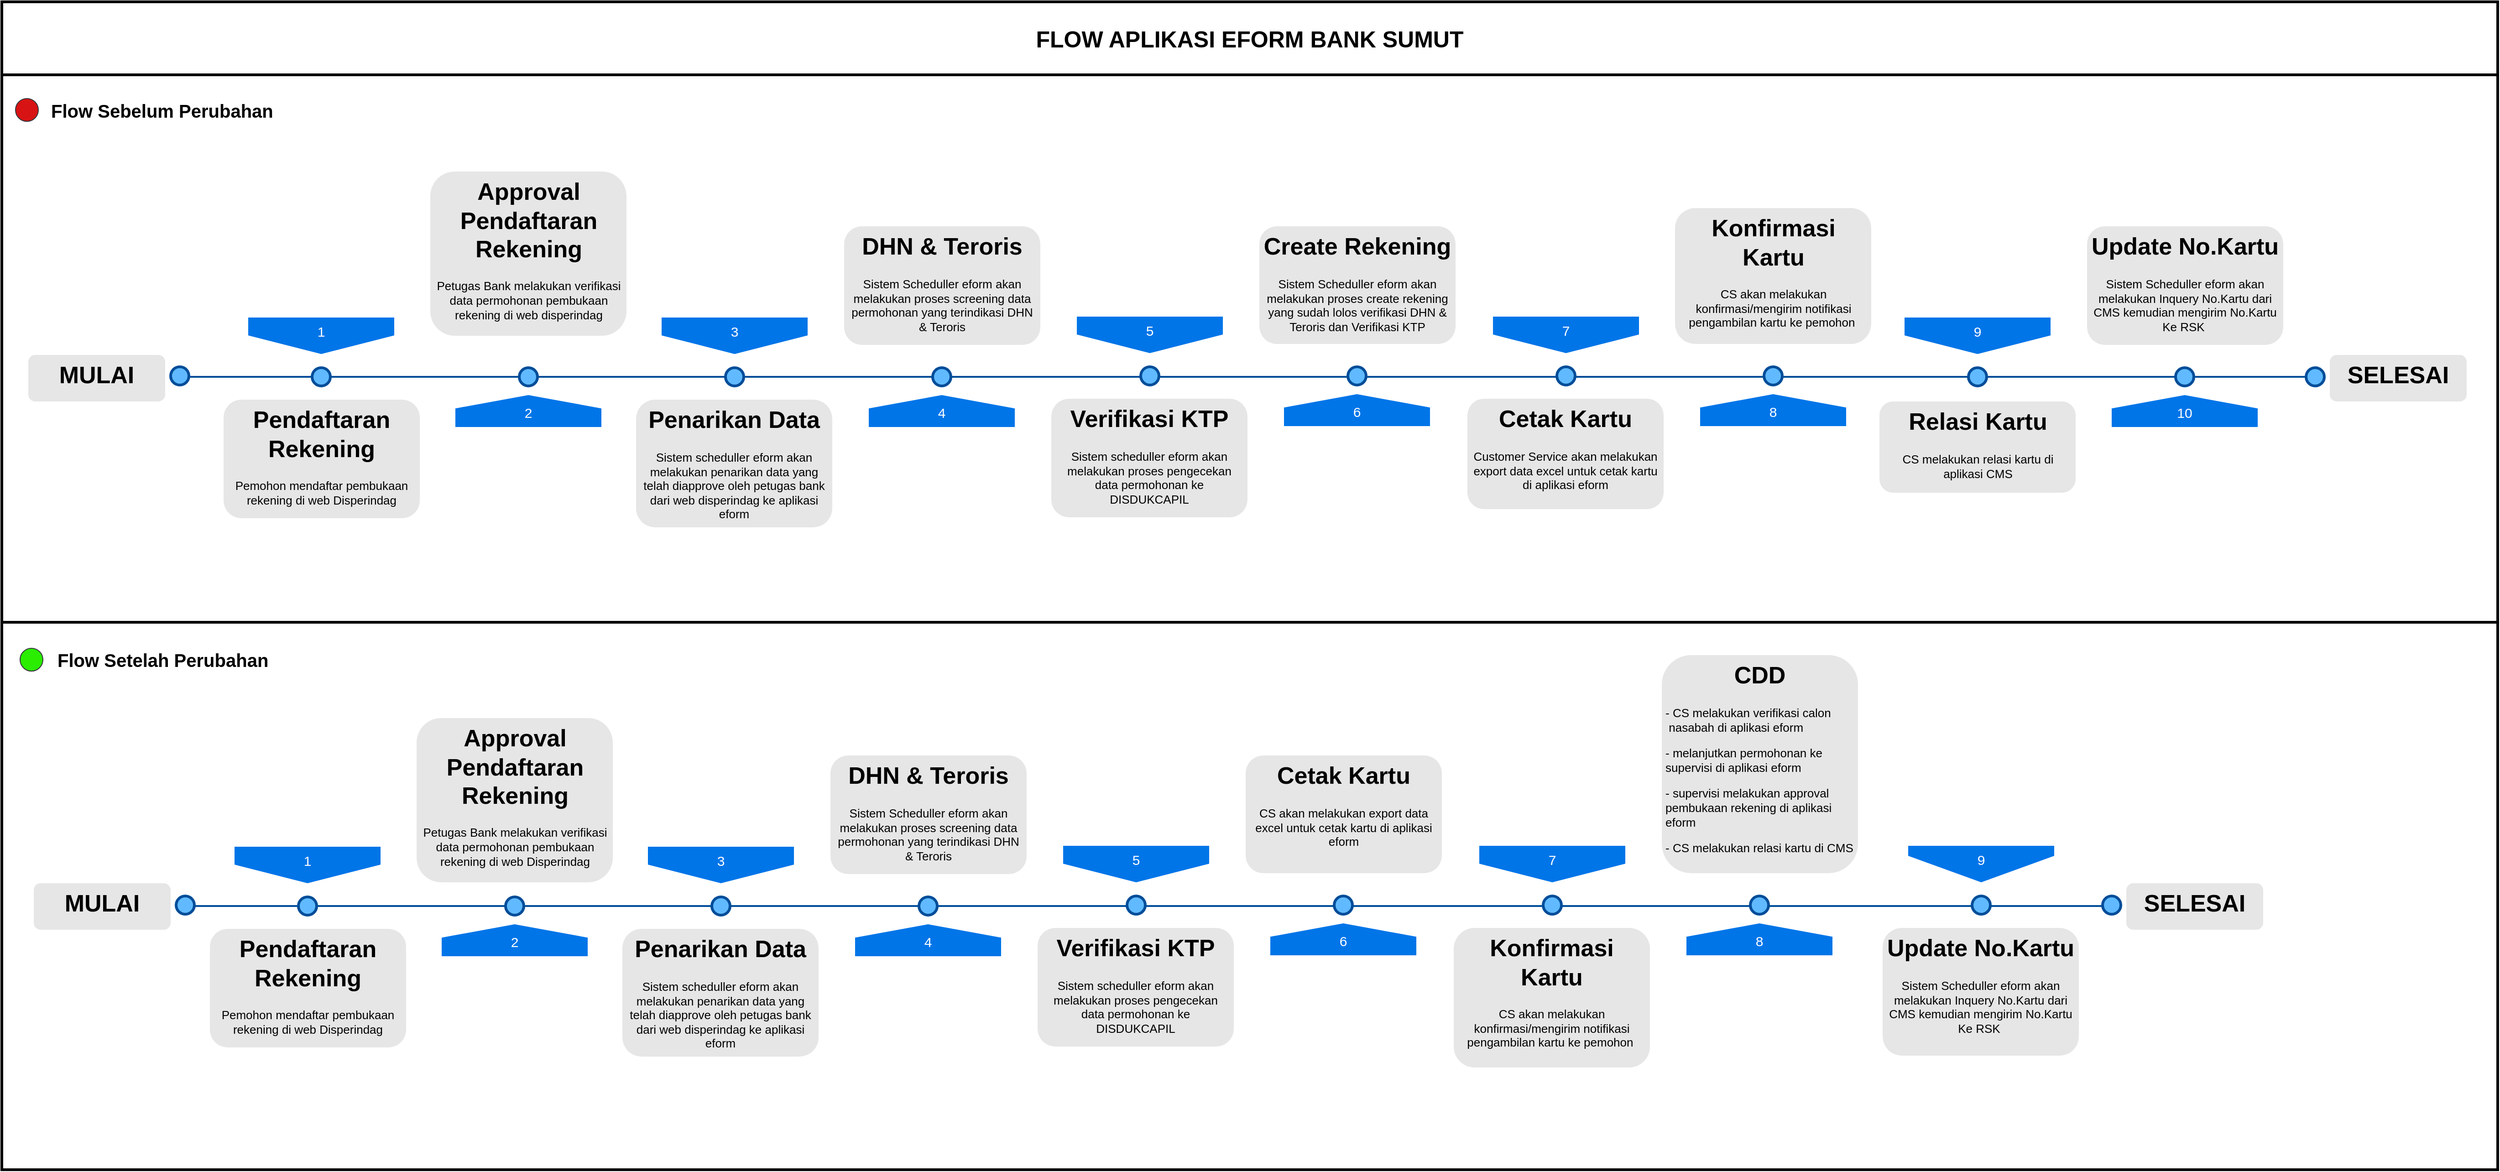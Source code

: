 <mxfile version="24.5.3" type="github">
  <diagram name="Page-1" id="82e54ff1-d628-8f03-85c4-9753963a91cd">
    <mxGraphModel dx="5500" dy="2390" grid="1" gridSize="10" guides="1" tooltips="1" connect="1" arrows="1" fold="1" page="1" pageScale="1" pageWidth="1100" pageHeight="850" background="none" math="0" shadow="0">
      <root>
        <mxCell id="0" />
        <mxCell id="1" parent="0" />
        <mxCell id="F7tV-mpWZa9fraZC_7Pp-73" value="" style="shape=table;startSize=0;container=1;collapsible=0;childLayout=tableLayout;movable=1;resizable=1;rotatable=1;deletable=1;editable=1;locked=0;connectable=1;gradientColor=none;swimlaneFillColor=none;strokeWidth=3;" parent="1" vertex="1">
          <mxGeometry x="-15" y="4" width="2735" height="1280" as="geometry" />
        </mxCell>
        <mxCell id="F7tV-mpWZa9fraZC_7Pp-74" value="" style="shape=tableRow;horizontal=0;startSize=0;swimlaneHead=0;swimlaneBody=0;strokeColor=inherit;top=0;left=0;bottom=0;right=0;collapsible=0;dropTarget=0;fillColor=none;points=[[0,0.5],[1,0.5]];portConstraint=eastwest;" parent="F7tV-mpWZa9fraZC_7Pp-73" vertex="1">
          <mxGeometry width="2735" height="80" as="geometry" />
        </mxCell>
        <mxCell id="F7tV-mpWZa9fraZC_7Pp-75" value="&lt;b&gt;&lt;font style=&quot;font-size: 25px;&quot;&gt;FLOW APLIKASI EFORM BANK SUMUT&lt;/font&gt;&lt;/b&gt;" style="shape=partialRectangle;html=1;whiteSpace=wrap;connectable=0;strokeColor=inherit;overflow=hidden;fillColor=none;top=0;left=0;bottom=0;right=0;pointerEvents=1;" parent="F7tV-mpWZa9fraZC_7Pp-74" vertex="1">
          <mxGeometry width="2735" height="80" as="geometry">
            <mxRectangle width="2735" height="80" as="alternateBounds" />
          </mxGeometry>
        </mxCell>
        <mxCell id="F7tV-mpWZa9fraZC_7Pp-76" value="" style="shape=tableRow;horizontal=0;startSize=0;swimlaneHead=0;swimlaneBody=0;strokeColor=inherit;top=0;left=0;bottom=0;right=0;collapsible=0;dropTarget=0;fillColor=none;points=[[0,0.5],[1,0.5]];portConstraint=eastwest;" parent="F7tV-mpWZa9fraZC_7Pp-73" vertex="1">
          <mxGeometry y="80" width="2735" height="600" as="geometry" />
        </mxCell>
        <mxCell id="F7tV-mpWZa9fraZC_7Pp-77" value="" style="shape=partialRectangle;html=1;whiteSpace=wrap;connectable=0;strokeColor=inherit;overflow=hidden;fillColor=none;top=0;left=0;bottom=0;right=0;pointerEvents=1;" parent="F7tV-mpWZa9fraZC_7Pp-76" vertex="1">
          <mxGeometry width="2735" height="600" as="geometry">
            <mxRectangle width="2735" height="600" as="alternateBounds" />
          </mxGeometry>
        </mxCell>
        <mxCell id="F7tV-mpWZa9fraZC_7Pp-80" value="" style="shape=tableRow;horizontal=0;startSize=0;swimlaneHead=0;swimlaneBody=0;strokeColor=inherit;top=0;left=0;bottom=0;right=0;collapsible=0;dropTarget=0;fillColor=none;points=[[0,0.5],[1,0.5]];portConstraint=eastwest;" parent="F7tV-mpWZa9fraZC_7Pp-73" vertex="1">
          <mxGeometry y="680" width="2735" height="600" as="geometry" />
        </mxCell>
        <mxCell id="F7tV-mpWZa9fraZC_7Pp-81" value="" style="shape=partialRectangle;html=1;whiteSpace=wrap;connectable=0;strokeColor=inherit;overflow=hidden;fillColor=none;top=0;left=0;bottom=0;right=0;pointerEvents=1;movable=0;resizable=0;rotatable=0;deletable=0;editable=0;locked=1;" parent="F7tV-mpWZa9fraZC_7Pp-80" vertex="1">
          <mxGeometry width="2735" height="600" as="geometry">
            <mxRectangle width="2735" height="600" as="alternateBounds" />
          </mxGeometry>
        </mxCell>
        <mxCell id="4ec97bd9e5d20128-1" value="" style="line;strokeWidth=2;html=1;fillColor=none;fontSize=28;fontColor=#004D99;strokeColor=#004D99;" parent="1" vertex="1">
          <mxGeometry x="175" y="410" width="2350" height="10" as="geometry" />
        </mxCell>
        <mxCell id="4ec97bd9e5d20128-5" value="1" style="shape=offPageConnector;whiteSpace=wrap;html=1;fillColor=#0075E8;fontSize=15;fontColor=#FFFFFF;size=0.509;verticalAlign=top;strokeColor=none;" parent="1" vertex="1">
          <mxGeometry x="255" y="350" width="160" height="40" as="geometry" />
        </mxCell>
        <mxCell id="4ec97bd9e5d20128-6" value="&lt;span&gt;3&lt;/span&gt;" style="shape=offPageConnector;whiteSpace=wrap;html=1;fillColor=#0075E8;fontSize=15;fontColor=#FFFFFF;size=0.509;verticalAlign=top;strokeColor=none;" parent="1" vertex="1">
          <mxGeometry x="708" y="350" width="160" height="40" as="geometry" />
        </mxCell>
        <mxCell id="4ec97bd9e5d20128-7" value="2" style="shape=offPageConnector;whiteSpace=wrap;html=1;fillColor=#0075E8;fontSize=15;fontColor=#FFFFFF;size=0.418;flipV=1;verticalAlign=bottom;strokeColor=none;spacingBottom=4;" parent="1" vertex="1">
          <mxGeometry x="482" y="435" width="160" height="35" as="geometry" />
        </mxCell>
        <mxCell id="4ec97bd9e5d20128-8" value="&lt;span&gt;4&lt;/span&gt;" style="shape=offPageConnector;whiteSpace=wrap;html=1;fillColor=#0075E8;fontSize=15;fontColor=#FFFFFF;size=0.418;flipV=1;verticalAlign=bottom;strokeColor=none;spacingBottom=4;" parent="1" vertex="1">
          <mxGeometry x="935" y="435" width="160" height="35" as="geometry" />
        </mxCell>
        <mxCell id="4ec97bd9e5d20128-9" value="" style="ellipse;whiteSpace=wrap;html=1;fillColor=#61BAFF;fontSize=28;fontColor=#004D99;strokeWidth=3;strokeColor=#004D99;" parent="1" vertex="1">
          <mxGeometry x="325" y="405" width="20" height="20" as="geometry" />
        </mxCell>
        <mxCell id="4ec97bd9e5d20128-10" value="" style="ellipse;whiteSpace=wrap;html=1;fillColor=#61BAFF;fontSize=28;fontColor=#004D99;strokeWidth=3;strokeColor=#004D99;" parent="1" vertex="1">
          <mxGeometry x="552" y="405" width="20" height="20" as="geometry" />
        </mxCell>
        <mxCell id="4ec97bd9e5d20128-11" value="" style="ellipse;whiteSpace=wrap;html=1;fillColor=#61BAFF;fontSize=28;fontColor=#004D99;strokeWidth=3;strokeColor=#004D99;" parent="1" vertex="1">
          <mxGeometry x="778" y="405" width="20" height="20" as="geometry" />
        </mxCell>
        <mxCell id="4ec97bd9e5d20128-13" value="" style="ellipse;whiteSpace=wrap;html=1;fillColor=#61BAFF;fontSize=28;fontColor=#004D99;strokeWidth=3;strokeColor=#004D99;" parent="1" vertex="1">
          <mxGeometry x="1005" y="405" width="20" height="20" as="geometry" />
        </mxCell>
        <mxCell id="4ec97bd9e5d20128-14" value="&lt;h1&gt;Pendaftaran Rekening&lt;/h1&gt;&lt;p&gt;Pemohon mendaftar pembukaan rekening di web Disperindag&lt;/p&gt;" style="text;html=1;spacing=5;spacingTop=-20;whiteSpace=wrap;overflow=hidden;strokeColor=none;strokeWidth=3;fillColor=#E6E6E6;fontSize=13;fontColor=#000000;align=center;rounded=1;" parent="1" vertex="1">
          <mxGeometry x="228" y="440" width="215" height="130" as="geometry" />
        </mxCell>
        <mxCell id="4ec97bd9e5d20128-16" value="&lt;h1&gt;Approval Pendaftaran Rekening&lt;/h1&gt;&lt;p&gt;Petugas Bank melakukan verifikasi data permohonan pembukaan rekening di web disperindag&lt;/p&gt;" style="text;html=1;spacing=5;spacingTop=-20;whiteSpace=wrap;overflow=hidden;strokeColor=none;strokeWidth=3;fillColor=#E6E6E6;fontSize=13;fontColor=#000000;align=center;rounded=1;" parent="1" vertex="1">
          <mxGeometry x="454.5" y="190" width="215" height="180" as="geometry" />
        </mxCell>
        <mxCell id="4ec97bd9e5d20128-17" value="&lt;h1&gt;&amp;nbsp;Penarikan Data&amp;nbsp;&lt;/h1&gt;&lt;p&gt;Sistem scheduller eform akan melakukan penarikan data yang telah diapprove oleh petugas bank dari web disperindag ke aplikasi eform&lt;/p&gt;" style="text;html=1;spacing=5;spacingTop=-20;whiteSpace=wrap;overflow=hidden;strokeColor=none;strokeWidth=3;fillColor=#E6E6E6;fontSize=13;fontColor=#000000;align=center;rounded=1;" parent="1" vertex="1">
          <mxGeometry x="680" y="440" width="215" height="140" as="geometry" />
        </mxCell>
        <mxCell id="4ec97bd9e5d20128-18" value="&lt;h1&gt;DHN &amp;amp; Teroris&lt;/h1&gt;&lt;p&gt;Sistem Scheduller eform akan melakukan proses&amp;nbsp;screening data permohonan yang terindikasi DHN &amp;amp; Teroris&lt;/p&gt;" style="text;html=1;spacing=5;spacingTop=-20;whiteSpace=wrap;overflow=hidden;strokeColor=none;strokeWidth=3;fillColor=#E6E6E6;fontSize=13;fontColor=#000000;align=center;rounded=1;" parent="1" vertex="1">
          <mxGeometry x="908" y="250" width="215" height="130" as="geometry" />
        </mxCell>
        <mxCell id="F7tV-mpWZa9fraZC_7Pp-2" value="&lt;span&gt;5&lt;/span&gt;" style="shape=offPageConnector;whiteSpace=wrap;html=1;fillColor=#0075E8;fontSize=15;fontColor=#FFFFFF;size=0.509;verticalAlign=top;strokeColor=none;" parent="1" vertex="1">
          <mxGeometry x="1163" y="349" width="160" height="40" as="geometry" />
        </mxCell>
        <mxCell id="F7tV-mpWZa9fraZC_7Pp-3" value="&lt;span&gt;6&lt;/span&gt;" style="shape=offPageConnector;whiteSpace=wrap;html=1;fillColor=#0075E8;fontSize=15;fontColor=#FFFFFF;size=0.418;flipV=1;verticalAlign=bottom;strokeColor=none;spacingBottom=4;" parent="1" vertex="1">
          <mxGeometry x="1390" y="434" width="160" height="35" as="geometry" />
        </mxCell>
        <mxCell id="F7tV-mpWZa9fraZC_7Pp-4" value="" style="ellipse;whiteSpace=wrap;html=1;fillColor=#61BAFF;fontSize=28;fontColor=#004D99;strokeWidth=3;strokeColor=#004D99;" parent="1" vertex="1">
          <mxGeometry x="1233" y="404" width="20" height="20" as="geometry" />
        </mxCell>
        <mxCell id="F7tV-mpWZa9fraZC_7Pp-5" value="" style="ellipse;whiteSpace=wrap;html=1;fillColor=#61BAFF;fontSize=28;fontColor=#004D99;strokeWidth=3;strokeColor=#004D99;" parent="1" vertex="1">
          <mxGeometry x="1460" y="404" width="20" height="20" as="geometry" />
        </mxCell>
        <mxCell id="F7tV-mpWZa9fraZC_7Pp-6" value="&lt;h1&gt;&amp;nbsp;Verifikasi KTP&amp;nbsp;&lt;/h1&gt;&lt;p&gt;Sistem scheduller eform akan melakukan proses pengecekan data permohonan ke DISDUKCAPIL&lt;/p&gt;" style="text;html=1;spacing=5;spacingTop=-20;whiteSpace=wrap;overflow=hidden;strokeColor=none;strokeWidth=3;fillColor=#E6E6E6;fontSize=13;fontColor=#000000;align=center;rounded=1;" parent="1" vertex="1">
          <mxGeometry x="1135" y="439" width="215" height="130" as="geometry" />
        </mxCell>
        <mxCell id="F7tV-mpWZa9fraZC_7Pp-7" value="&lt;h1&gt;Create Rekening&lt;/h1&gt;&lt;p&gt;Sistem Scheduller eform akan melakukan proses create rekening yang sudah lolos verifikasi DHN &amp;amp; Teroris dan Verifikasi KTP&lt;/p&gt;" style="text;html=1;spacing=5;spacingTop=-20;whiteSpace=wrap;overflow=hidden;strokeColor=none;strokeWidth=3;fillColor=#E6E6E6;fontSize=13;fontColor=#000000;align=center;rounded=1;" parent="1" vertex="1">
          <mxGeometry x="1363" y="250" width="215" height="129" as="geometry" />
        </mxCell>
        <mxCell id="F7tV-mpWZa9fraZC_7Pp-8" value="&lt;span&gt;7&lt;/span&gt;" style="shape=offPageConnector;whiteSpace=wrap;html=1;fillColor=#0075E8;fontSize=15;fontColor=#FFFFFF;size=0.509;verticalAlign=top;strokeColor=none;" parent="1" vertex="1">
          <mxGeometry x="1619" y="349" width="160" height="40" as="geometry" />
        </mxCell>
        <mxCell id="F7tV-mpWZa9fraZC_7Pp-9" value="&lt;span&gt;8&lt;/span&gt;" style="shape=offPageConnector;whiteSpace=wrap;html=1;fillColor=#0075E8;fontSize=15;fontColor=#FFFFFF;size=0.418;flipV=1;verticalAlign=bottom;strokeColor=none;spacingBottom=4;" parent="1" vertex="1">
          <mxGeometry x="1846" y="434" width="160" height="35" as="geometry" />
        </mxCell>
        <mxCell id="F7tV-mpWZa9fraZC_7Pp-10" value="" style="ellipse;whiteSpace=wrap;html=1;fillColor=#61BAFF;fontSize=28;fontColor=#004D99;strokeWidth=3;strokeColor=#004D99;" parent="1" vertex="1">
          <mxGeometry x="1689" y="404" width="20" height="20" as="geometry" />
        </mxCell>
        <mxCell id="F7tV-mpWZa9fraZC_7Pp-11" value="" style="ellipse;whiteSpace=wrap;html=1;fillColor=#61BAFF;fontSize=28;fontColor=#004D99;strokeWidth=3;strokeColor=#004D99;" parent="1" vertex="1">
          <mxGeometry x="1916" y="404" width="20" height="20" as="geometry" />
        </mxCell>
        <mxCell id="F7tV-mpWZa9fraZC_7Pp-12" value="&lt;h1&gt;&amp;nbsp;Cetak Kartu&amp;nbsp;&lt;/h1&gt;&lt;p&gt;Customer Service akan melakukan export data excel untuk cetak kartu di aplikasi eform&lt;/p&gt;" style="text;html=1;spacing=5;spacingTop=-20;whiteSpace=wrap;overflow=hidden;strokeColor=none;strokeWidth=3;fillColor=#E6E6E6;fontSize=13;fontColor=#000000;align=center;rounded=1;" parent="1" vertex="1">
          <mxGeometry x="1591" y="439" width="215" height="121" as="geometry" />
        </mxCell>
        <mxCell id="F7tV-mpWZa9fraZC_7Pp-13" value="&lt;h1&gt;Konfirmasi Kartu&lt;/h1&gt;&lt;p&gt;CS akan melakukan konfirmasi/mengirim notifikasi pengambilan kartu ke pemohon&amp;nbsp;&lt;/p&gt;" style="text;html=1;spacing=5;spacingTop=-20;whiteSpace=wrap;overflow=hidden;strokeColor=none;strokeWidth=3;fillColor=#E6E6E6;fontSize=13;fontColor=#000000;align=center;rounded=1;" parent="1" vertex="1">
          <mxGeometry x="1818.5" y="230" width="215" height="149" as="geometry" />
        </mxCell>
        <mxCell id="F7tV-mpWZa9fraZC_7Pp-14" value="&lt;span&gt;9&lt;/span&gt;" style="shape=offPageConnector;whiteSpace=wrap;html=1;fillColor=#0075E8;fontSize=15;fontColor=#FFFFFF;size=0.509;verticalAlign=top;strokeColor=none;" parent="1" vertex="1">
          <mxGeometry x="2070" y="350" width="160" height="40" as="geometry" />
        </mxCell>
        <mxCell id="F7tV-mpWZa9fraZC_7Pp-15" value="&lt;span&gt;10&lt;/span&gt;" style="shape=offPageConnector;whiteSpace=wrap;html=1;fillColor=#0075E8;fontSize=15;fontColor=#FFFFFF;size=0.418;flipV=1;verticalAlign=bottom;strokeColor=none;spacingBottom=4;" parent="1" vertex="1">
          <mxGeometry x="2297" y="435" width="160" height="35" as="geometry" />
        </mxCell>
        <mxCell id="F7tV-mpWZa9fraZC_7Pp-16" value="" style="ellipse;whiteSpace=wrap;html=1;fillColor=#61BAFF;fontSize=28;fontColor=#004D99;strokeWidth=3;strokeColor=#004D99;" parent="1" vertex="1">
          <mxGeometry x="2140" y="405" width="20" height="20" as="geometry" />
        </mxCell>
        <mxCell id="F7tV-mpWZa9fraZC_7Pp-17" value="" style="ellipse;whiteSpace=wrap;html=1;fillColor=#61BAFF;fontSize=28;fontColor=#004D99;strokeWidth=3;strokeColor=#004D99;" parent="1" vertex="1">
          <mxGeometry x="2367" y="405" width="20" height="20" as="geometry" />
        </mxCell>
        <mxCell id="F7tV-mpWZa9fraZC_7Pp-18" value="&lt;h1&gt;&amp;nbsp;Relasi Kartu&amp;nbsp;&lt;/h1&gt;&lt;p&gt;CS melakukan relasi kartu di aplikasi CMS&lt;/p&gt;" style="text;html=1;spacing=5;spacingTop=-20;whiteSpace=wrap;overflow=hidden;strokeColor=none;strokeWidth=3;fillColor=#E6E6E6;fontSize=13;fontColor=#000000;align=center;rounded=1;" parent="1" vertex="1">
          <mxGeometry x="2042.5" y="442" width="215" height="100" as="geometry" />
        </mxCell>
        <mxCell id="F7tV-mpWZa9fraZC_7Pp-19" value="&lt;h1&gt;Update No.Kartu&lt;/h1&gt;&lt;p&gt;Sistem Scheduller eform akan melakukan Inquery No.Kartu dari CMS kemudian mengirim No.Kartu Ke RSK&amp;nbsp;&lt;/p&gt;" style="text;html=1;spacing=5;spacingTop=-20;whiteSpace=wrap;overflow=hidden;strokeColor=none;strokeWidth=3;fillColor=#E6E6E6;fontSize=13;fontColor=#000000;align=center;rounded=1;" parent="1" vertex="1">
          <mxGeometry x="2270" y="250" width="215" height="130" as="geometry" />
        </mxCell>
        <mxCell id="F7tV-mpWZa9fraZC_7Pp-20" value="&lt;h1&gt;SELESAI&lt;/h1&gt;" style="text;html=1;spacing=5;spacingTop=-20;whiteSpace=wrap;overflow=hidden;strokeColor=none;strokeWidth=3;fillColor=#E6E6E6;fontSize=13;fontColor=#000000;align=center;rounded=1;" parent="1" vertex="1">
          <mxGeometry x="2536" y="391" width="150" height="51" as="geometry" />
        </mxCell>
        <mxCell id="F7tV-mpWZa9fraZC_7Pp-21" value="" style="ellipse;whiteSpace=wrap;html=1;fillColor=#61BAFF;fontSize=28;fontColor=#004D99;strokeWidth=3;strokeColor=#004D99;" parent="1" vertex="1">
          <mxGeometry x="2510" y="405" width="20" height="20" as="geometry" />
        </mxCell>
        <mxCell id="F7tV-mpWZa9fraZC_7Pp-22" value="" style="ellipse;whiteSpace=wrap;html=1;fillColor=#61BAFF;fontSize=28;fontColor=#004D99;strokeWidth=3;strokeColor=#004D99;" parent="1" vertex="1">
          <mxGeometry x="170" y="404" width="20" height="20" as="geometry" />
        </mxCell>
        <mxCell id="F7tV-mpWZa9fraZC_7Pp-23" value="" style="line;strokeWidth=2;html=1;fillColor=none;fontSize=28;fontColor=#004D99;strokeColor=#004D99;" parent="1" vertex="1">
          <mxGeometry x="181" y="990" width="2110" height="10" as="geometry" />
        </mxCell>
        <mxCell id="F7tV-mpWZa9fraZC_7Pp-24" value="1" style="shape=offPageConnector;whiteSpace=wrap;html=1;fillColor=#0075E8;fontSize=15;fontColor=#FFFFFF;size=0.509;verticalAlign=top;strokeColor=none;" parent="1" vertex="1">
          <mxGeometry x="240" y="930" width="160" height="40" as="geometry" />
        </mxCell>
        <mxCell id="F7tV-mpWZa9fraZC_7Pp-25" value="&lt;span&gt;3&lt;/span&gt;" style="shape=offPageConnector;whiteSpace=wrap;html=1;fillColor=#0075E8;fontSize=15;fontColor=#FFFFFF;size=0.509;verticalAlign=top;strokeColor=none;" parent="1" vertex="1">
          <mxGeometry x="693" y="930" width="160" height="40" as="geometry" />
        </mxCell>
        <mxCell id="F7tV-mpWZa9fraZC_7Pp-26" value="&lt;span&gt;2&lt;/span&gt;" style="shape=offPageConnector;whiteSpace=wrap;html=1;fillColor=#0075E8;fontSize=15;fontColor=#FFFFFF;size=0.418;flipV=1;verticalAlign=bottom;strokeColor=none;spacingBottom=4;" parent="1" vertex="1">
          <mxGeometry x="467" y="1015" width="160" height="35" as="geometry" />
        </mxCell>
        <mxCell id="F7tV-mpWZa9fraZC_7Pp-27" value="&lt;span&gt;4&lt;/span&gt;" style="shape=offPageConnector;whiteSpace=wrap;html=1;fillColor=#0075E8;fontSize=15;fontColor=#FFFFFF;size=0.418;flipV=1;verticalAlign=bottom;strokeColor=none;spacingBottom=4;" parent="1" vertex="1">
          <mxGeometry x="920" y="1015" width="160" height="35" as="geometry" />
        </mxCell>
        <mxCell id="F7tV-mpWZa9fraZC_7Pp-28" value="" style="ellipse;whiteSpace=wrap;html=1;fillColor=#61BAFF;fontSize=28;fontColor=#004D99;strokeWidth=3;strokeColor=#004D99;" parent="1" vertex="1">
          <mxGeometry x="310" y="985" width="20" height="20" as="geometry" />
        </mxCell>
        <mxCell id="F7tV-mpWZa9fraZC_7Pp-29" value="" style="ellipse;whiteSpace=wrap;html=1;fillColor=#61BAFF;fontSize=28;fontColor=#004D99;strokeWidth=3;strokeColor=#004D99;" parent="1" vertex="1">
          <mxGeometry x="537" y="985" width="20" height="20" as="geometry" />
        </mxCell>
        <mxCell id="F7tV-mpWZa9fraZC_7Pp-30" value="" style="ellipse;whiteSpace=wrap;html=1;fillColor=#61BAFF;fontSize=28;fontColor=#004D99;strokeWidth=3;strokeColor=#004D99;" parent="1" vertex="1">
          <mxGeometry x="763" y="985" width="20" height="20" as="geometry" />
        </mxCell>
        <mxCell id="F7tV-mpWZa9fraZC_7Pp-31" value="" style="ellipse;whiteSpace=wrap;html=1;fillColor=#61BAFF;fontSize=28;fontColor=#004D99;strokeWidth=3;strokeColor=#004D99;" parent="1" vertex="1">
          <mxGeometry x="990" y="985" width="20" height="20" as="geometry" />
        </mxCell>
        <mxCell id="F7tV-mpWZa9fraZC_7Pp-32" value="&lt;h1&gt;Pendaftaran Rekening&lt;/h1&gt;&lt;p&gt;Pemohon mendaftar pembukaan rekening di web Disperindag&lt;/p&gt;" style="text;html=1;spacing=5;spacingTop=-20;whiteSpace=wrap;overflow=hidden;strokeColor=none;strokeWidth=3;fillColor=#E6E6E6;fontSize=13;fontColor=#000000;align=center;rounded=1;" parent="1" vertex="1">
          <mxGeometry x="213" y="1020" width="215" height="130" as="geometry" />
        </mxCell>
        <mxCell id="F7tV-mpWZa9fraZC_7Pp-33" value="&lt;h1&gt;Approval Pendaftaran Rekening&lt;/h1&gt;&lt;p&gt;Petugas Bank melakukan verifikasi data permohonan pembukaan rekening di web Disperindag&lt;/p&gt;" style="text;html=1;spacing=5;spacingTop=-20;whiteSpace=wrap;overflow=hidden;strokeColor=none;strokeWidth=3;fillColor=#E6E6E6;fontSize=13;fontColor=#000000;align=center;rounded=1;" parent="1" vertex="1">
          <mxGeometry x="439.5" y="789" width="215" height="180" as="geometry" />
        </mxCell>
        <mxCell id="F7tV-mpWZa9fraZC_7Pp-34" value="&lt;h1&gt;&amp;nbsp;Penarikan Data&amp;nbsp;&lt;/h1&gt;&lt;p&gt;Sistem scheduller eform akan melakukan penarikan data yang telah diapprove oleh petugas bank dari web disperindag ke aplikasi eform&lt;/p&gt;" style="text;html=1;spacing=5;spacingTop=-20;whiteSpace=wrap;overflow=hidden;strokeColor=none;strokeWidth=3;fillColor=#E6E6E6;fontSize=13;fontColor=#000000;align=center;rounded=1;" parent="1" vertex="1">
          <mxGeometry x="665" y="1020" width="215" height="140" as="geometry" />
        </mxCell>
        <mxCell id="F7tV-mpWZa9fraZC_7Pp-35" value="&lt;h1&gt;DHN &amp;amp; Teroris&lt;/h1&gt;&lt;p&gt;Sistem Scheduller eform akan melakukan proses&amp;nbsp;screening data permohonan yang terindikasi DHN &amp;amp; Teroris&lt;/p&gt;" style="text;html=1;spacing=5;spacingTop=-20;whiteSpace=wrap;overflow=hidden;strokeColor=none;strokeWidth=3;fillColor=#E6E6E6;fontSize=13;fontColor=#000000;align=center;rounded=1;" parent="1" vertex="1">
          <mxGeometry x="893" y="830" width="215" height="130" as="geometry" />
        </mxCell>
        <mxCell id="F7tV-mpWZa9fraZC_7Pp-36" value="&lt;span&gt;5&lt;/span&gt;" style="shape=offPageConnector;whiteSpace=wrap;html=1;fillColor=#0075E8;fontSize=15;fontColor=#FFFFFF;size=0.509;verticalAlign=top;strokeColor=none;" parent="1" vertex="1">
          <mxGeometry x="1148" y="929" width="160" height="40" as="geometry" />
        </mxCell>
        <mxCell id="F7tV-mpWZa9fraZC_7Pp-37" value="&lt;span&gt;6&lt;/span&gt;" style="shape=offPageConnector;whiteSpace=wrap;html=1;fillColor=#0075E8;fontSize=15;fontColor=#FFFFFF;size=0.418;flipV=1;verticalAlign=bottom;strokeColor=none;spacingBottom=4;" parent="1" vertex="1">
          <mxGeometry x="1375" y="1014" width="160" height="35" as="geometry" />
        </mxCell>
        <mxCell id="F7tV-mpWZa9fraZC_7Pp-38" value="" style="ellipse;whiteSpace=wrap;html=1;fillColor=#61BAFF;fontSize=28;fontColor=#004D99;strokeWidth=3;strokeColor=#004D99;" parent="1" vertex="1">
          <mxGeometry x="1218" y="984" width="20" height="20" as="geometry" />
        </mxCell>
        <mxCell id="F7tV-mpWZa9fraZC_7Pp-39" value="" style="ellipse;whiteSpace=wrap;html=1;fillColor=#61BAFF;fontSize=28;fontColor=#004D99;strokeWidth=3;strokeColor=#004D99;" parent="1" vertex="1">
          <mxGeometry x="1445" y="984" width="20" height="20" as="geometry" />
        </mxCell>
        <mxCell id="F7tV-mpWZa9fraZC_7Pp-40" value="&lt;h1&gt;&amp;nbsp;Verifikasi KTP&amp;nbsp;&lt;/h1&gt;&lt;p&gt;Sistem scheduller eform akan melakukan proses pengecekan data permohonan ke DISDUKCAPIL&lt;/p&gt;" style="text;html=1;spacing=5;spacingTop=-20;whiteSpace=wrap;overflow=hidden;strokeColor=none;strokeWidth=3;fillColor=#E6E6E6;fontSize=13;fontColor=#000000;align=center;rounded=1;" parent="1" vertex="1">
          <mxGeometry x="1120" y="1019" width="215" height="130" as="geometry" />
        </mxCell>
        <mxCell id="F7tV-mpWZa9fraZC_7Pp-41" value="&lt;h1&gt;&amp;nbsp;Cetak Kartu&amp;nbsp;&lt;/h1&gt;&lt;h1&gt;&lt;p style=&quot;font-size: 13px; font-weight: 400;&quot;&gt;CS akan melakukan export data excel untuk cetak kartu di aplikasi eform&lt;/p&gt;&lt;/h1&gt;" style="text;html=1;spacing=5;spacingTop=-20;whiteSpace=wrap;overflow=hidden;strokeColor=none;strokeWidth=3;fillColor=#E6E6E6;fontSize=13;fontColor=#000000;align=center;rounded=1;" parent="1" vertex="1">
          <mxGeometry x="1348" y="830" width="215" height="129" as="geometry" />
        </mxCell>
        <mxCell id="F7tV-mpWZa9fraZC_7Pp-42" value="&lt;span&gt;7&lt;/span&gt;" style="shape=offPageConnector;whiteSpace=wrap;html=1;fillColor=#0075E8;fontSize=15;fontColor=#FFFFFF;size=0.509;verticalAlign=top;strokeColor=none;" parent="1" vertex="1">
          <mxGeometry x="1604" y="929" width="160" height="40" as="geometry" />
        </mxCell>
        <mxCell id="F7tV-mpWZa9fraZC_7Pp-43" value="&lt;span&gt;8&lt;/span&gt;" style="shape=offPageConnector;whiteSpace=wrap;html=1;fillColor=#0075E8;fontSize=15;fontColor=#FFFFFF;size=0.418;flipV=1;verticalAlign=bottom;strokeColor=none;spacingBottom=4;" parent="1" vertex="1">
          <mxGeometry x="1831" y="1014" width="160" height="35" as="geometry" />
        </mxCell>
        <mxCell id="F7tV-mpWZa9fraZC_7Pp-44" value="" style="ellipse;whiteSpace=wrap;html=1;fillColor=#61BAFF;fontSize=28;fontColor=#004D99;strokeWidth=3;strokeColor=#004D99;" parent="1" vertex="1">
          <mxGeometry x="1674" y="984" width="20" height="20" as="geometry" />
        </mxCell>
        <mxCell id="F7tV-mpWZa9fraZC_7Pp-45" value="" style="ellipse;whiteSpace=wrap;html=1;fillColor=#61BAFF;fontSize=28;fontColor=#004D99;strokeWidth=3;strokeColor=#004D99;" parent="1" vertex="1">
          <mxGeometry x="1901" y="984" width="20" height="20" as="geometry" />
        </mxCell>
        <mxCell id="F7tV-mpWZa9fraZC_7Pp-46" value="&lt;h1&gt;Konfirmasi Kartu&lt;/h1&gt;&lt;h1&gt;&lt;p style=&quot;font-size: 13px; font-weight: 400;&quot;&gt;CS akan melakukan konfirmasi/mengirim notifikasi pengambilan kartu ke pemohon&amp;nbsp;&lt;/p&gt;&lt;/h1&gt;" style="text;html=1;spacing=5;spacingTop=-20;whiteSpace=wrap;overflow=hidden;strokeColor=none;strokeWidth=3;fillColor=#E6E6E6;fontSize=13;fontColor=#000000;align=center;rounded=1;" parent="1" vertex="1">
          <mxGeometry x="1576" y="1019" width="215" height="153" as="geometry" />
        </mxCell>
        <mxCell id="F7tV-mpWZa9fraZC_7Pp-47" value="&lt;h1&gt;CDD&lt;/h1&gt;&lt;p style=&quot;text-align: left;&quot;&gt;- CS melakukan verifikasi calon&amp;nbsp; &amp;nbsp; &amp;nbsp;nasabah di aplikasi eform&lt;/p&gt;&lt;p style=&quot;text-align: left;&quot;&gt;- melanjutkan permohonan ke supervisi di aplikasi eform&lt;/p&gt;&lt;p style=&quot;text-align: left;&quot;&gt;- supervisi melakukan approval pembukaan rekening di aplikasi eform&lt;/p&gt;&lt;p style=&quot;text-align: left;&quot;&gt;- CS melakukan relasi kartu di CMS&lt;/p&gt;" style="text;html=1;spacing=5;spacingTop=-20;whiteSpace=wrap;overflow=hidden;strokeColor=none;strokeWidth=3;fillColor=#E6E6E6;fontSize=13;fontColor=#000000;align=center;rounded=1;" parent="1" vertex="1">
          <mxGeometry x="1804" y="720" width="215" height="239" as="geometry" />
        </mxCell>
        <mxCell id="F7tV-mpWZa9fraZC_7Pp-56" value="" style="ellipse;whiteSpace=wrap;html=1;fillColor=#61BAFF;fontSize=28;fontColor=#004D99;strokeWidth=3;strokeColor=#004D99;" parent="1" vertex="1">
          <mxGeometry x="176" y="984" width="20" height="20" as="geometry" />
        </mxCell>
        <mxCell id="F7tV-mpWZa9fraZC_7Pp-64" value="9" style="shape=offPageConnector;whiteSpace=wrap;html=1;fillColor=#0075E8;fontSize=15;fontColor=#FFFFFF;size=0.725;verticalAlign=top;strokeColor=none;" parent="1" vertex="1">
          <mxGeometry x="2074" y="929" width="160" height="40" as="geometry" />
        </mxCell>
        <mxCell id="F7tV-mpWZa9fraZC_7Pp-66" value="" style="ellipse;whiteSpace=wrap;html=1;fillColor=#61BAFF;fontSize=28;fontColor=#004D99;strokeWidth=3;strokeColor=#004D99;" parent="1" vertex="1">
          <mxGeometry x="2144" y="984" width="20" height="20" as="geometry" />
        </mxCell>
        <mxCell id="F7tV-mpWZa9fraZC_7Pp-68" value="&lt;h1&gt;Update No.Kartu&lt;/h1&gt;&lt;h1&gt;&lt;p style=&quot;font-size: 13px; font-weight: 400;&quot;&gt;Sistem Scheduller eform akan melakukan Inquery No.Kartu dari CMS kemudian mengirim No.Kartu Ke RSK&amp;nbsp;&lt;/p&gt;&lt;/h1&gt;" style="text;html=1;spacing=5;spacingTop=-20;whiteSpace=wrap;overflow=hidden;strokeColor=none;strokeWidth=3;fillColor=#E6E6E6;fontSize=13;fontColor=#000000;align=center;rounded=1;" parent="1" vertex="1">
          <mxGeometry x="2046" y="1019" width="215" height="140" as="geometry" />
        </mxCell>
        <mxCell id="F7tV-mpWZa9fraZC_7Pp-70" value="&lt;h1&gt;SELESAI&lt;/h1&gt;" style="text;html=1;spacing=5;spacingTop=-20;whiteSpace=wrap;overflow=hidden;strokeColor=none;strokeWidth=3;fillColor=#E6E6E6;fontSize=13;fontColor=#000000;align=center;rounded=1;" parent="1" vertex="1">
          <mxGeometry x="2313" y="970" width="150" height="51" as="geometry" />
        </mxCell>
        <mxCell id="F7tV-mpWZa9fraZC_7Pp-71" value="" style="ellipse;whiteSpace=wrap;html=1;fillColor=#61BAFF;fontSize=28;fontColor=#004D99;strokeWidth=3;strokeColor=#004D99;" parent="1" vertex="1">
          <mxGeometry x="2287" y="984" width="20" height="20" as="geometry" />
        </mxCell>
        <mxCell id="F7tV-mpWZa9fraZC_7Pp-82" value="&lt;h1&gt;MULAI&lt;/h1&gt;&lt;div&gt;&lt;br&gt;&lt;/div&gt;" style="text;html=1;spacing=5;spacingTop=-20;whiteSpace=wrap;overflow=hidden;strokeColor=none;strokeWidth=3;fillColor=#E6E6E6;fontSize=13;fontColor=#000000;align=center;rounded=1;" parent="1" vertex="1">
          <mxGeometry x="14" y="391" width="150" height="51" as="geometry" />
        </mxCell>
        <mxCell id="F7tV-mpWZa9fraZC_7Pp-83" value="&lt;h1&gt;MULAI&lt;/h1&gt;&lt;div&gt;&lt;br&gt;&lt;/div&gt;" style="text;html=1;spacing=5;spacingTop=-20;whiteSpace=wrap;overflow=hidden;strokeColor=none;strokeWidth=3;fillColor=#E6E6E6;fontSize=13;fontColor=#000000;align=center;rounded=1;" parent="1" vertex="1">
          <mxGeometry x="20" y="970" width="150" height="51" as="geometry" />
        </mxCell>
        <mxCell id="F7tV-mpWZa9fraZC_7Pp-85" value="" style="ellipse;whiteSpace=wrap;html=1;aspect=fixed;fillColor=#d81313;strokeColor=#36393d;" parent="1" vertex="1">
          <mxGeometry y="110" width="25" height="25" as="geometry" />
        </mxCell>
        <mxCell id="F7tV-mpWZa9fraZC_7Pp-86" value="&lt;b&gt;&lt;font style=&quot;font-size: 20px;&quot;&gt;Flow Sebelum Perubahan&lt;/font&gt;&lt;/b&gt;" style="text;html=1;align=left;verticalAlign=middle;whiteSpace=wrap;rounded=0;" parent="1" vertex="1">
          <mxGeometry x="37" y="107.5" width="323" height="30" as="geometry" />
        </mxCell>
        <mxCell id="F7tV-mpWZa9fraZC_7Pp-87" value="" style="ellipse;whiteSpace=wrap;html=1;aspect=fixed;fillColor=#2aed02;strokeColor=#36393d;" parent="1" vertex="1">
          <mxGeometry x="5" y="712.5" width="25" height="25" as="geometry" />
        </mxCell>
        <mxCell id="F7tV-mpWZa9fraZC_7Pp-88" value="&lt;b&gt;&lt;font style=&quot;font-size: 20px;&quot;&gt;Flow Setelah Perubahan&lt;/font&gt;&lt;/b&gt;" style="text;html=1;align=left;verticalAlign=middle;whiteSpace=wrap;rounded=0;" parent="1" vertex="1">
          <mxGeometry x="44" y="710" width="376" height="30" as="geometry" />
        </mxCell>
      </root>
    </mxGraphModel>
  </diagram>
</mxfile>
